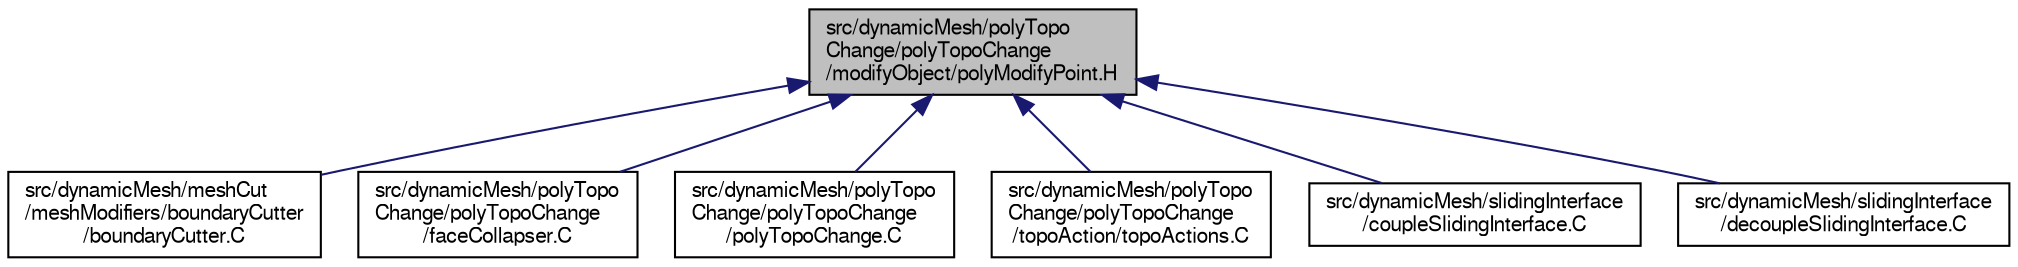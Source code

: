 digraph "src/dynamicMesh/polyTopoChange/polyTopoChange/modifyObject/polyModifyPoint.H"
{
  bgcolor="transparent";
  edge [fontname="FreeSans",fontsize="10",labelfontname="FreeSans",labelfontsize="10"];
  node [fontname="FreeSans",fontsize="10",shape=record];
  Node56 [label="src/dynamicMesh/polyTopo\lChange/polyTopoChange\l/modifyObject/polyModifyPoint.H",height=0.2,width=0.4,color="black", fillcolor="grey75", style="filled", fontcolor="black"];
  Node56 -> Node57 [dir="back",color="midnightblue",fontsize="10",style="solid",fontname="FreeSans"];
  Node57 [label="src/dynamicMesh/meshCut\l/meshModifiers/boundaryCutter\l/boundaryCutter.C",height=0.2,width=0.4,color="black",URL="$a00500.html"];
  Node56 -> Node58 [dir="back",color="midnightblue",fontsize="10",style="solid",fontname="FreeSans"];
  Node58 [label="src/dynamicMesh/polyTopo\lChange/polyTopoChange\l/faceCollapser.C",height=0.2,width=0.4,color="black",URL="$a00722.html"];
  Node56 -> Node59 [dir="back",color="midnightblue",fontsize="10",style="solid",fontname="FreeSans"];
  Node59 [label="src/dynamicMesh/polyTopo\lChange/polyTopoChange\l/polyTopoChange.C",height=0.2,width=0.4,color="black",URL="$a00752.html"];
  Node56 -> Node60 [dir="back",color="midnightblue",fontsize="10",style="solid",fontname="FreeSans"];
  Node60 [label="src/dynamicMesh/polyTopo\lChange/polyTopoChange\l/topoAction/topoActions.C",height=0.2,width=0.4,color="black",URL="$a00824.html"];
  Node56 -> Node61 [dir="back",color="midnightblue",fontsize="10",style="solid",fontname="FreeSans"];
  Node61 [label="src/dynamicMesh/slidingInterface\l/coupleSlidingInterface.C",height=0.2,width=0.4,color="black",URL="$a00848.html"];
  Node56 -> Node62 [dir="back",color="midnightblue",fontsize="10",style="solid",fontname="FreeSans"];
  Node62 [label="src/dynamicMesh/slidingInterface\l/decoupleSlidingInterface.C",height=0.2,width=0.4,color="black",URL="$a00851.html"];
}
